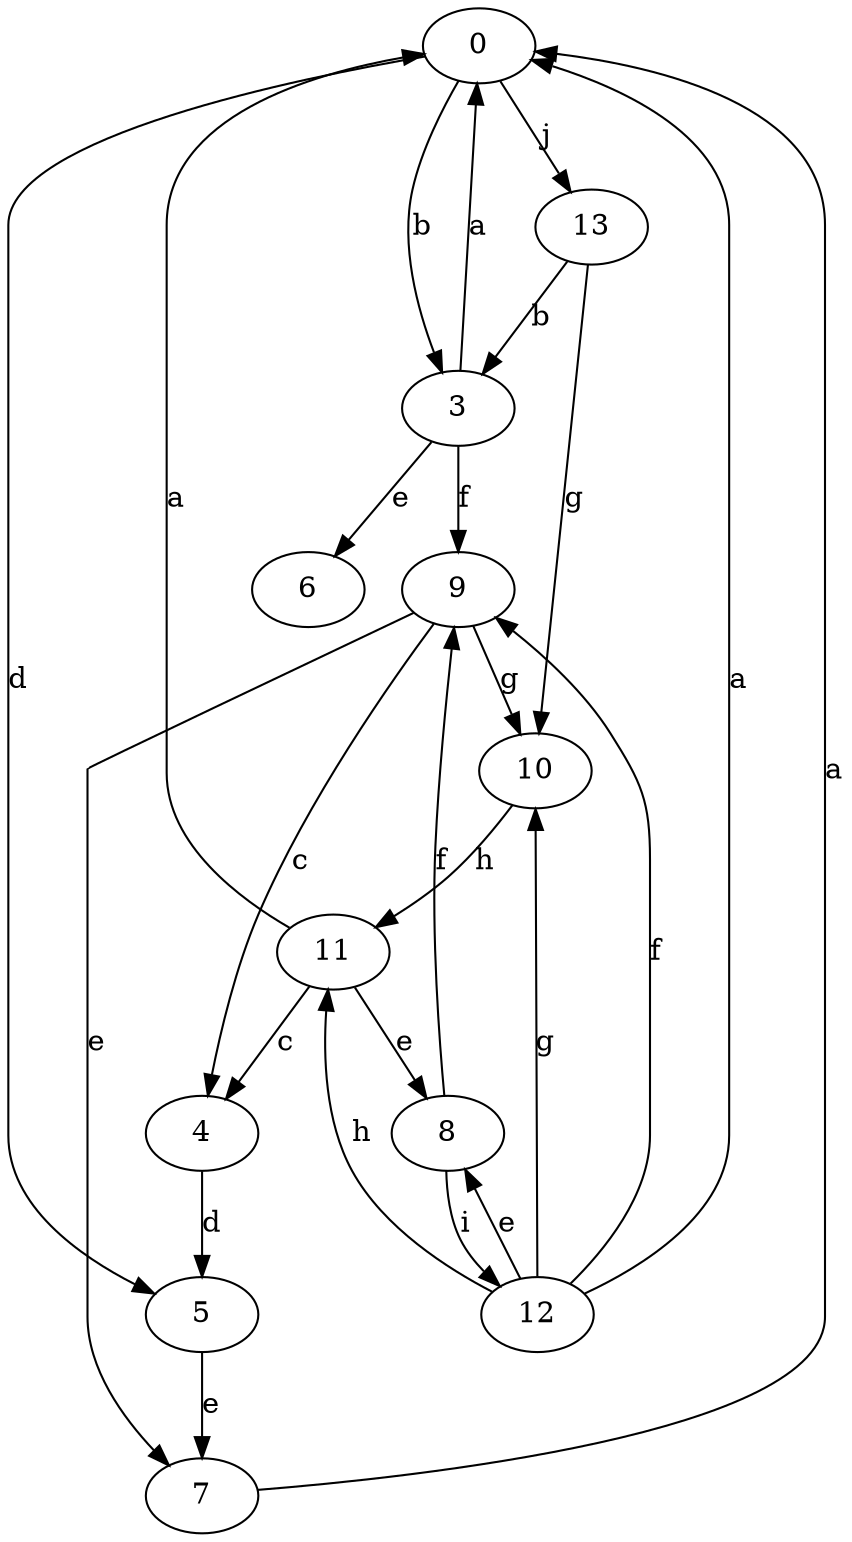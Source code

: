 strict digraph  {
0;
3;
4;
5;
6;
7;
8;
9;
10;
11;
12;
13;
0 -> 3  [label=b];
0 -> 5  [label=d];
0 -> 13  [label=j];
3 -> 0  [label=a];
3 -> 6  [label=e];
3 -> 9  [label=f];
4 -> 5  [label=d];
5 -> 7  [label=e];
7 -> 0  [label=a];
8 -> 9  [label=f];
8 -> 12  [label=i];
9 -> 4  [label=c];
9 -> 7  [label=e];
9 -> 10  [label=g];
10 -> 11  [label=h];
11 -> 0  [label=a];
11 -> 4  [label=c];
11 -> 8  [label=e];
12 -> 0  [label=a];
12 -> 8  [label=e];
12 -> 9  [label=f];
12 -> 10  [label=g];
12 -> 11  [label=h];
13 -> 3  [label=b];
13 -> 10  [label=g];
}
